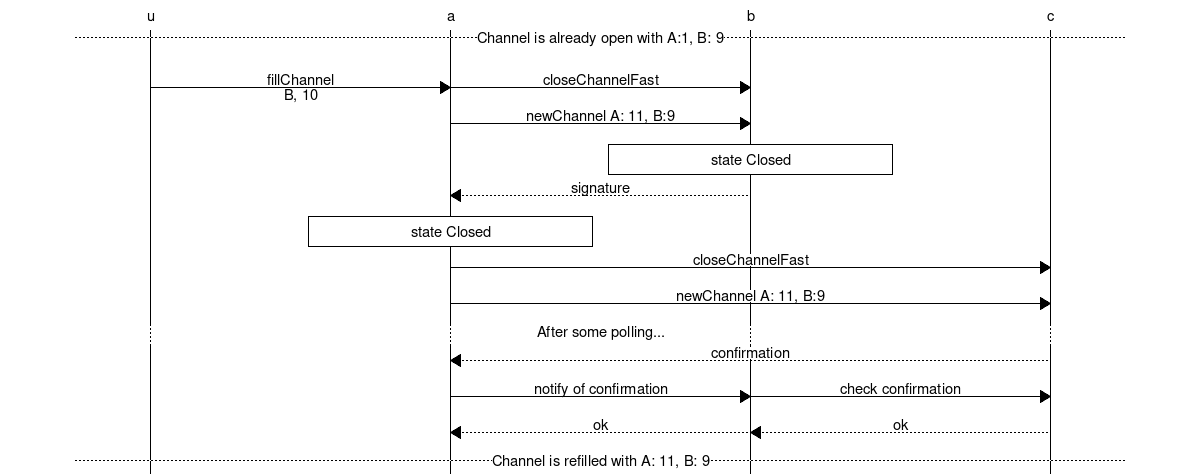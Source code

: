 // command to render: mscgen -Tsvg -o happy_path_flow.svg happy_path_flow.msc
msc {
  hscale = "2";
  u,a,b,c;

  --- [ label = "Channel is already open with A:1, B: 9" ];
  |||;
  u=>a [label="fillChannel\nB, 10"],
  a=>b [label="closeChannelFast"];
  a=>b [label="newChannel A: 11, B:9"];
  b box b [label="state Closed"];
  a<<b [label="signature"];
  a box a [label="state Closed"];
  a=>c [ label="closeChannelFast"];
  a=>c [label="newChannel A: 11, B:9"];
  ...  [ label = "After some polling..." ];
  a<<c [label="confirmation"];
  a=>b [label="notify of confirmation"],
  b=>c [label="check confirmation"];
  b<<c [label="ok"],
  a<<b [label="ok"];
  ---  [ label = "Channel is refilled with A: 11, B: 9" ];
}